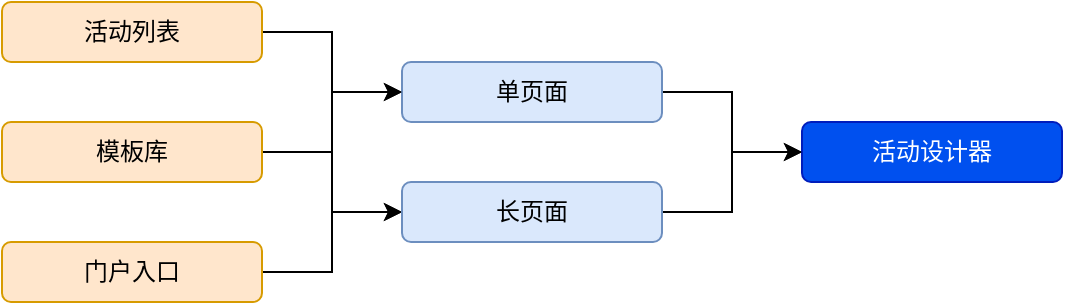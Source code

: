 <mxfile version="13.9.1" type="github">
  <diagram id="oo3ddtd87LsnmrCeEZx-" name="第 1 页">
    <mxGraphModel dx="946" dy="488" grid="1" gridSize="10" guides="1" tooltips="1" connect="1" arrows="1" fold="1" page="1" pageScale="1" pageWidth="827" pageHeight="1169" math="0" shadow="0">
      <root>
        <mxCell id="0" />
        <mxCell id="1" parent="0" />
        <mxCell id="QqcW8gVfKl_2EKfrjYgU-10" style="edgeStyle=orthogonalEdgeStyle;rounded=0;orthogonalLoop=1;jettySize=auto;html=1;entryX=0;entryY=0.5;entryDx=0;entryDy=0;" edge="1" parent="1" source="QqcW8gVfKl_2EKfrjYgU-1" target="QqcW8gVfKl_2EKfrjYgU-2">
          <mxGeometry relative="1" as="geometry" />
        </mxCell>
        <mxCell id="QqcW8gVfKl_2EKfrjYgU-1" value="活动列表" style="rounded=1;whiteSpace=wrap;html=1;fillColor=#ffe6cc;strokeColor=#d79b00;" vertex="1" parent="1">
          <mxGeometry x="130" y="170" width="130" height="30" as="geometry" />
        </mxCell>
        <mxCell id="QqcW8gVfKl_2EKfrjYgU-12" value="" style="edgeStyle=orthogonalEdgeStyle;rounded=0;orthogonalLoop=1;jettySize=auto;html=1;" edge="1" parent="1" source="QqcW8gVfKl_2EKfrjYgU-2" target="QqcW8gVfKl_2EKfrjYgU-3">
          <mxGeometry relative="1" as="geometry" />
        </mxCell>
        <mxCell id="QqcW8gVfKl_2EKfrjYgU-2" value="单页面" style="rounded=1;whiteSpace=wrap;html=1;fillColor=#dae8fc;strokeColor=#6c8ebf;" vertex="1" parent="1">
          <mxGeometry x="330" y="200" width="130" height="30" as="geometry" />
        </mxCell>
        <mxCell id="QqcW8gVfKl_2EKfrjYgU-3" value="活动设计器" style="rounded=1;whiteSpace=wrap;html=1;fillColor=#0050ef;strokeColor=#001DBC;fontColor=#ffffff;" vertex="1" parent="1">
          <mxGeometry x="530" y="230" width="130" height="30" as="geometry" />
        </mxCell>
        <mxCell id="QqcW8gVfKl_2EKfrjYgU-8" value="" style="edgeStyle=orthogonalEdgeStyle;rounded=0;orthogonalLoop=1;jettySize=auto;html=1;" edge="1" parent="1" source="QqcW8gVfKl_2EKfrjYgU-4" target="QqcW8gVfKl_2EKfrjYgU-7">
          <mxGeometry relative="1" as="geometry" />
        </mxCell>
        <mxCell id="QqcW8gVfKl_2EKfrjYgU-9" style="edgeStyle=orthogonalEdgeStyle;rounded=0;orthogonalLoop=1;jettySize=auto;html=1;" edge="1" parent="1" source="QqcW8gVfKl_2EKfrjYgU-4" target="QqcW8gVfKl_2EKfrjYgU-2">
          <mxGeometry relative="1" as="geometry" />
        </mxCell>
        <mxCell id="QqcW8gVfKl_2EKfrjYgU-4" value="模板库" style="rounded=1;whiteSpace=wrap;html=1;fillColor=#ffe6cc;strokeColor=#d79b00;" vertex="1" parent="1">
          <mxGeometry x="130" y="230" width="130" height="30" as="geometry" />
        </mxCell>
        <mxCell id="QqcW8gVfKl_2EKfrjYgU-11" style="edgeStyle=orthogonalEdgeStyle;rounded=0;orthogonalLoop=1;jettySize=auto;html=1;entryX=0;entryY=0.5;entryDx=0;entryDy=0;" edge="1" parent="1" source="QqcW8gVfKl_2EKfrjYgU-5" target="QqcW8gVfKl_2EKfrjYgU-7">
          <mxGeometry relative="1" as="geometry" />
        </mxCell>
        <mxCell id="QqcW8gVfKl_2EKfrjYgU-5" value="门户入口" style="rounded=1;whiteSpace=wrap;html=1;fillColor=#ffe6cc;strokeColor=#d79b00;" vertex="1" parent="1">
          <mxGeometry x="130" y="290" width="130" height="30" as="geometry" />
        </mxCell>
        <mxCell id="QqcW8gVfKl_2EKfrjYgU-13" style="edgeStyle=orthogonalEdgeStyle;rounded=0;orthogonalLoop=1;jettySize=auto;html=1;" edge="1" parent="1" source="QqcW8gVfKl_2EKfrjYgU-7" target="QqcW8gVfKl_2EKfrjYgU-3">
          <mxGeometry relative="1" as="geometry" />
        </mxCell>
        <mxCell id="QqcW8gVfKl_2EKfrjYgU-7" value="长页面" style="rounded=1;whiteSpace=wrap;html=1;fillColor=#dae8fc;strokeColor=#6c8ebf;" vertex="1" parent="1">
          <mxGeometry x="330" y="260" width="130" height="30" as="geometry" />
        </mxCell>
      </root>
    </mxGraphModel>
  </diagram>
</mxfile>
